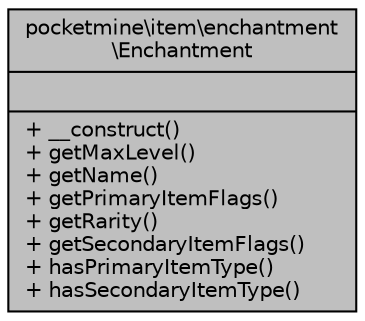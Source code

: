 digraph "pocketmine\item\enchantment\Enchantment"
{
 // INTERACTIVE_SVG=YES
 // LATEX_PDF_SIZE
  edge [fontname="Helvetica",fontsize="10",labelfontname="Helvetica",labelfontsize="10"];
  node [fontname="Helvetica",fontsize="10",shape=record];
  Node1 [label="{pocketmine\\item\\enchantment\l\\Enchantment\n||+ __construct()\l+ getMaxLevel()\l+ getName()\l+ getPrimaryItemFlags()\l+ getRarity()\l+ getSecondaryItemFlags()\l+ hasPrimaryItemType()\l+ hasSecondaryItemType()\l}",height=0.2,width=0.4,color="black", fillcolor="grey75", style="filled", fontcolor="black",tooltip=" "];
}
